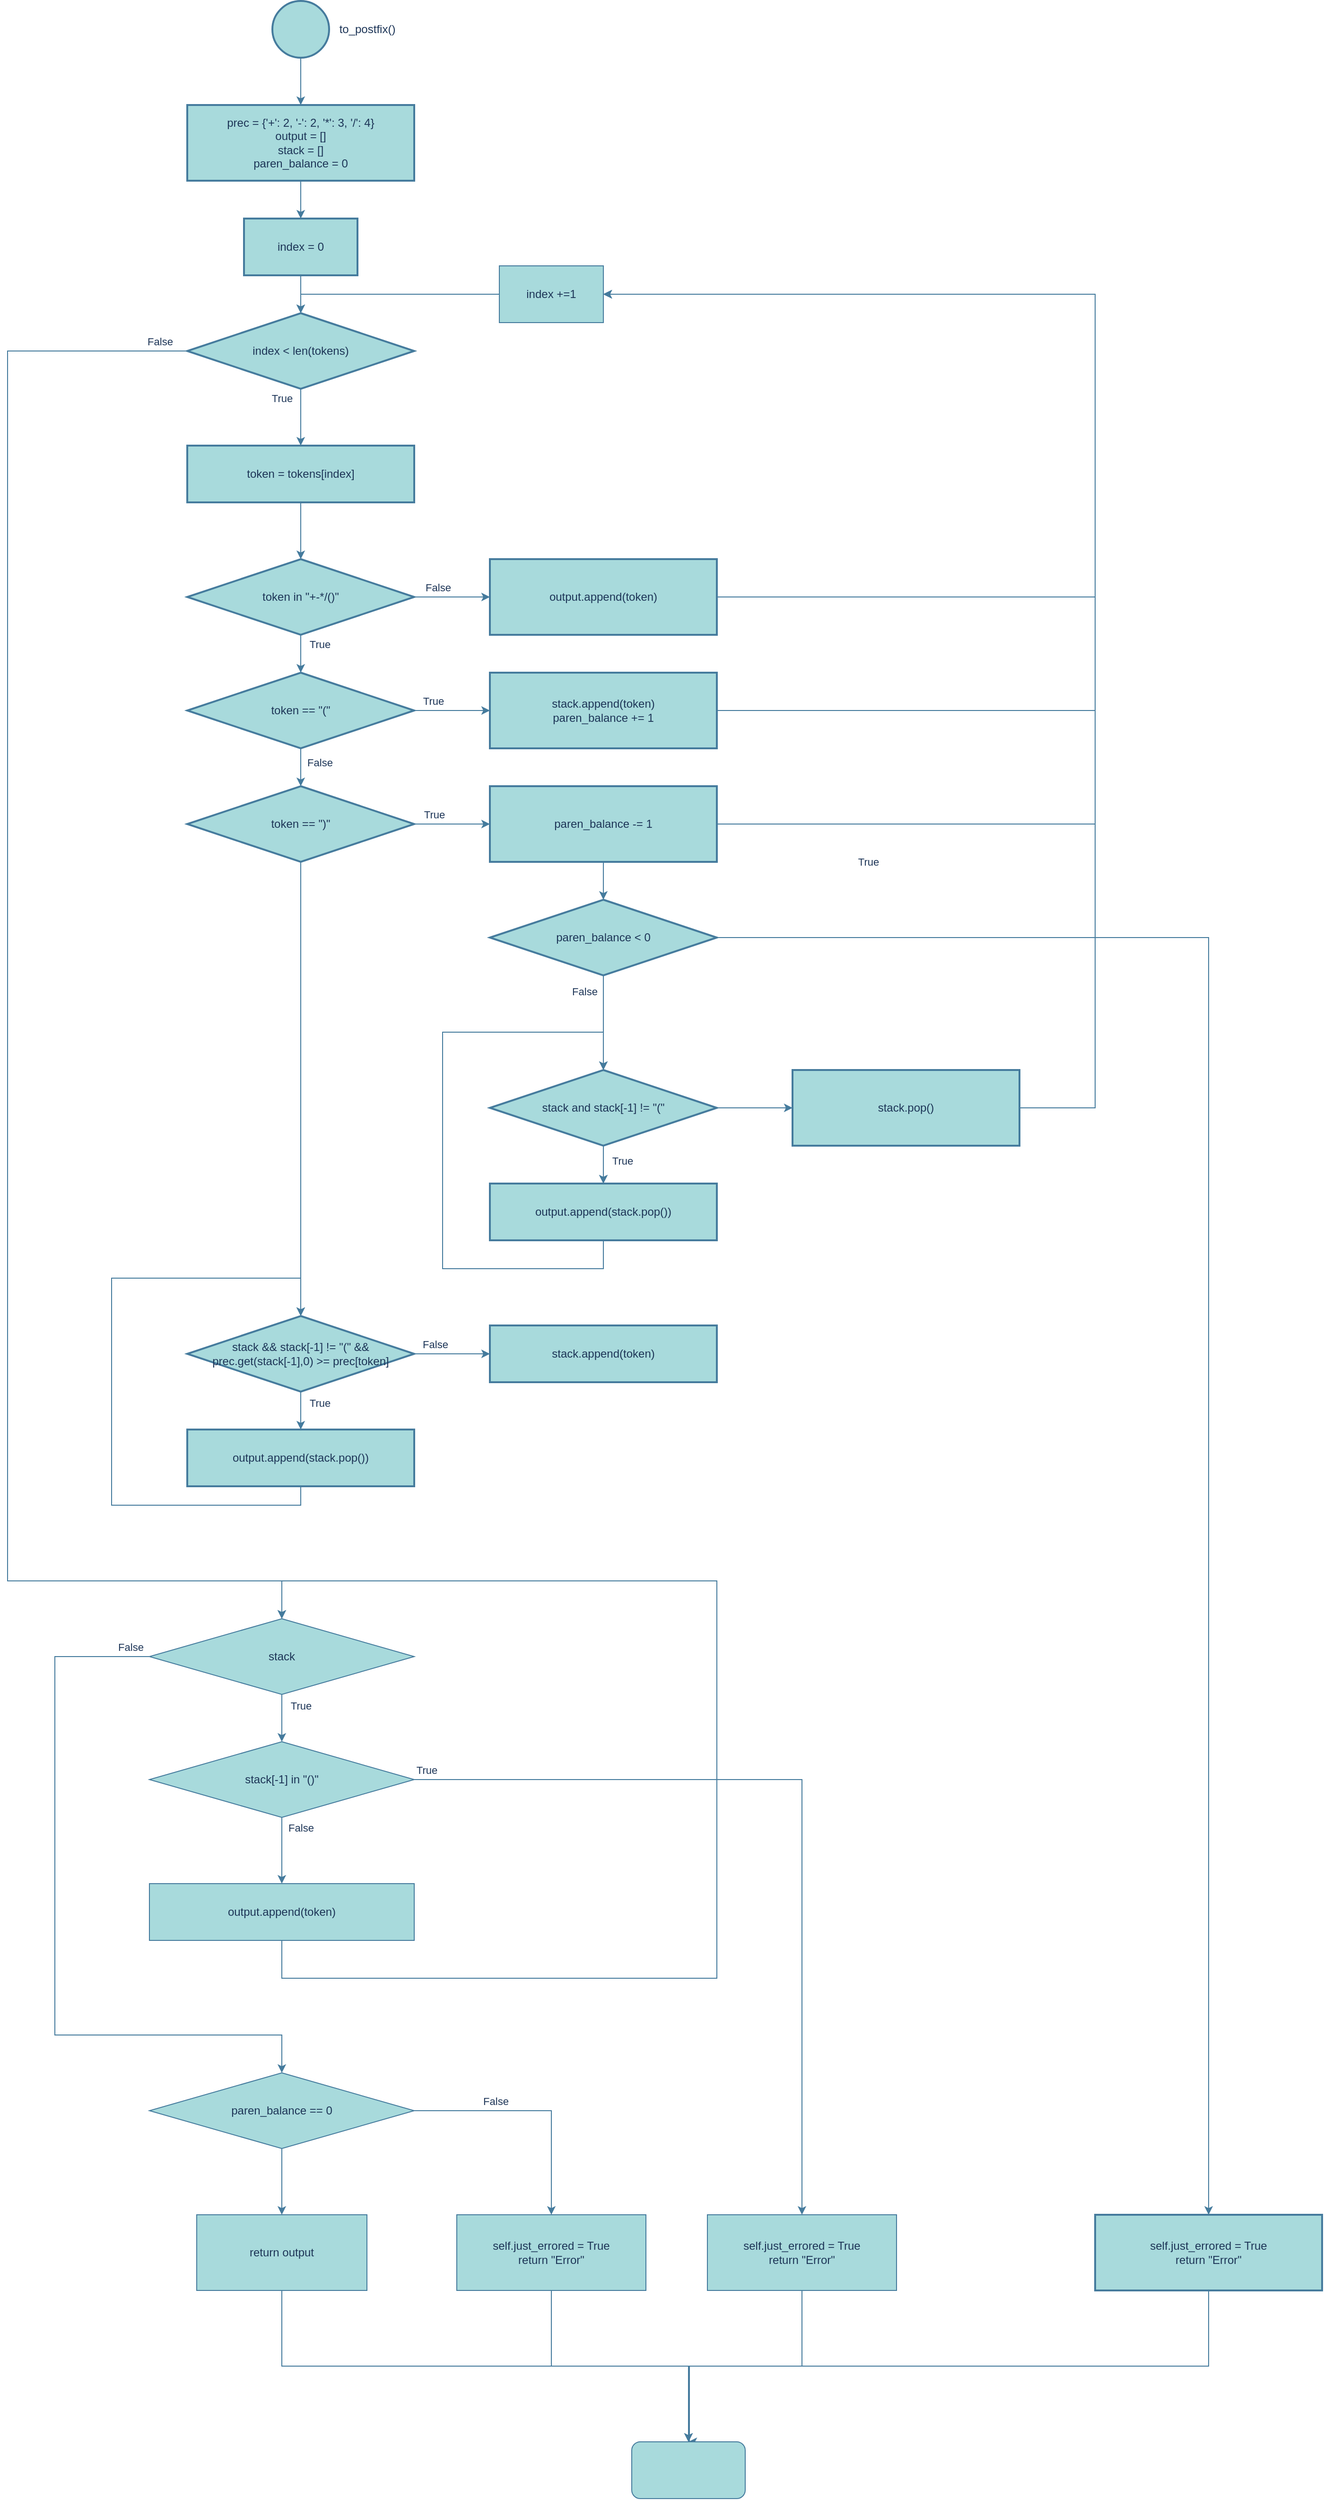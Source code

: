 <mxfile version="26.2.2">
  <diagram name="페이지-1" id="RvoyRt_a5MixvkpAh6uK">
    <mxGraphModel dx="4540" dy="2810" grid="1" gridSize="10" guides="1" tooltips="1" connect="1" arrows="1" fold="1" page="1" pageScale="1" pageWidth="4681" pageHeight="3300" math="0" shadow="0">
      <root>
        <mxCell id="0" />
        <mxCell id="1" parent="0" />
        <mxCell id="yAGsN3SbYWaBe6HwbDUe-1" value="" style="edgeStyle=orthogonalEdgeStyle;rounded=0;orthogonalLoop=1;jettySize=auto;html=1;strokeColor=#457B9D;fontColor=#1D3557;fillColor=#A8DADC;" edge="1" parent="1" source="yAGsN3SbYWaBe6HwbDUe-2" target="yAGsN3SbYWaBe6HwbDUe-5">
          <mxGeometry relative="1" as="geometry" />
        </mxCell>
        <mxCell id="yAGsN3SbYWaBe6HwbDUe-2" value="" style="strokeWidth=2;html=1;shape=mxgraph.flowchart.start_2;whiteSpace=wrap;strokeColor=#457B9D;fontColor=#1D3557;fillColor=#A8DADC;" vertex="1" parent="1">
          <mxGeometry x="570" y="130" width="60" height="60" as="geometry" />
        </mxCell>
        <mxCell id="yAGsN3SbYWaBe6HwbDUe-3" value="to_postfix()" style="text;html=1;align=center;verticalAlign=middle;resizable=0;points=[];autosize=1;strokeColor=none;fillColor=none;fontColor=#1D3557;" vertex="1" parent="1">
          <mxGeometry x="630" y="145" width="80" height="30" as="geometry" />
        </mxCell>
        <mxCell id="yAGsN3SbYWaBe6HwbDUe-4" value="" style="edgeStyle=orthogonalEdgeStyle;rounded=0;orthogonalLoop=1;jettySize=auto;html=1;strokeColor=#457B9D;fontColor=#1D3557;fillColor=#A8DADC;" edge="1" parent="1" source="yAGsN3SbYWaBe6HwbDUe-5" target="yAGsN3SbYWaBe6HwbDUe-7">
          <mxGeometry relative="1" as="geometry" />
        </mxCell>
        <mxCell id="yAGsN3SbYWaBe6HwbDUe-5" value="prec = {&#39;+&#39;: 2, &#39;-&#39;: 2, &#39;*&#39;: 3, &#39;/&#39;: 4}&lt;div&gt;output = []&lt;/div&gt;&lt;div&gt;stack = []&lt;/div&gt;&lt;div&gt;paren_balance = 0&lt;/div&gt;" style="whiteSpace=wrap;html=1;fillColor=#A8DADC;strokeColor=#457B9D;fontColor=#1D3557;strokeWidth=2;" vertex="1" parent="1">
          <mxGeometry x="480" y="240" width="240" height="80" as="geometry" />
        </mxCell>
        <mxCell id="yAGsN3SbYWaBe6HwbDUe-6" value="" style="edgeStyle=orthogonalEdgeStyle;rounded=0;orthogonalLoop=1;jettySize=auto;html=1;strokeColor=#457B9D;fontColor=#1D3557;fillColor=#A8DADC;" edge="1" parent="1" source="yAGsN3SbYWaBe6HwbDUe-7" target="yAGsN3SbYWaBe6HwbDUe-12">
          <mxGeometry relative="1" as="geometry" />
        </mxCell>
        <mxCell id="yAGsN3SbYWaBe6HwbDUe-7" value="index = 0" style="whiteSpace=wrap;html=1;fillColor=#A8DADC;strokeColor=#457B9D;fontColor=#1D3557;strokeWidth=2;" vertex="1" parent="1">
          <mxGeometry x="540" y="360" width="120" height="60" as="geometry" />
        </mxCell>
        <mxCell id="yAGsN3SbYWaBe6HwbDUe-8" value="" style="edgeStyle=orthogonalEdgeStyle;rounded=0;orthogonalLoop=1;jettySize=auto;html=1;strokeColor=#457B9D;fontColor=#1D3557;fillColor=#A8DADC;" edge="1" parent="1" source="yAGsN3SbYWaBe6HwbDUe-12" target="yAGsN3SbYWaBe6HwbDUe-14">
          <mxGeometry relative="1" as="geometry" />
        </mxCell>
        <mxCell id="yAGsN3SbYWaBe6HwbDUe-9" value="True" style="edgeLabel;html=1;align=center;verticalAlign=middle;resizable=0;points=[];strokeColor=#457B9D;fontColor=#1D3557;fillColor=#A8DADC;" vertex="1" connectable="0" parent="yAGsN3SbYWaBe6HwbDUe-8">
          <mxGeometry x="-0.343" y="2" relative="1" as="geometry">
            <mxPoint x="-22" y="-10" as="offset" />
          </mxGeometry>
        </mxCell>
        <mxCell id="yAGsN3SbYWaBe6HwbDUe-10" style="edgeStyle=orthogonalEdgeStyle;rounded=0;orthogonalLoop=1;jettySize=auto;html=1;entryX=0.5;entryY=0;entryDx=0;entryDy=0;strokeColor=#457B9D;fontColor=#1D3557;fillColor=#A8DADC;" edge="1" parent="1" source="yAGsN3SbYWaBe6HwbDUe-12" target="yAGsN3SbYWaBe6HwbDUe-64">
          <mxGeometry relative="1" as="geometry">
            <Array as="points">
              <mxPoint x="290" y="500" />
              <mxPoint x="290" y="1800" />
              <mxPoint x="580" y="1800" />
            </Array>
          </mxGeometry>
        </mxCell>
        <mxCell id="yAGsN3SbYWaBe6HwbDUe-11" value="False" style="edgeLabel;html=1;align=center;verticalAlign=middle;resizable=0;points=[];strokeColor=#457B9D;fontColor=#1D3557;fillColor=#A8DADC;" vertex="1" connectable="0" parent="yAGsN3SbYWaBe6HwbDUe-10">
          <mxGeometry x="-0.895" relative="1" as="geometry">
            <mxPoint x="66" y="-10" as="offset" />
          </mxGeometry>
        </mxCell>
        <mxCell id="yAGsN3SbYWaBe6HwbDUe-12" value="index &amp;lt; len(tokens)" style="rhombus;whiteSpace=wrap;html=1;fillColor=#A8DADC;strokeColor=#457B9D;fontColor=#1D3557;strokeWidth=2;" vertex="1" parent="1">
          <mxGeometry x="480" y="460" width="240" height="80" as="geometry" />
        </mxCell>
        <mxCell id="yAGsN3SbYWaBe6HwbDUe-13" value="" style="edgeStyle=orthogonalEdgeStyle;rounded=0;orthogonalLoop=1;jettySize=auto;html=1;strokeColor=#457B9D;fontColor=#1D3557;fillColor=#A8DADC;" edge="1" parent="1" source="yAGsN3SbYWaBe6HwbDUe-14" target="yAGsN3SbYWaBe6HwbDUe-19">
          <mxGeometry relative="1" as="geometry" />
        </mxCell>
        <mxCell id="yAGsN3SbYWaBe6HwbDUe-14" value="token = tokens[index]" style="whiteSpace=wrap;html=1;fillColor=#A8DADC;strokeColor=#457B9D;fontColor=#1D3557;strokeWidth=2;" vertex="1" parent="1">
          <mxGeometry x="480" y="600" width="240" height="60" as="geometry" />
        </mxCell>
        <mxCell id="yAGsN3SbYWaBe6HwbDUe-15" value="" style="edgeStyle=orthogonalEdgeStyle;rounded=0;orthogonalLoop=1;jettySize=auto;html=1;strokeColor=#457B9D;fontColor=#1D3557;fillColor=#A8DADC;" edge="1" parent="1" source="yAGsN3SbYWaBe6HwbDUe-19" target="yAGsN3SbYWaBe6HwbDUe-21">
          <mxGeometry relative="1" as="geometry" />
        </mxCell>
        <mxCell id="yAGsN3SbYWaBe6HwbDUe-16" value="False" style="edgeLabel;html=1;align=center;verticalAlign=middle;resizable=0;points=[];strokeColor=#457B9D;fontColor=#1D3557;fillColor=#A8DADC;" vertex="1" connectable="0" parent="yAGsN3SbYWaBe6HwbDUe-15">
          <mxGeometry x="-0.375" y="-2" relative="1" as="geometry">
            <mxPoint y="-12" as="offset" />
          </mxGeometry>
        </mxCell>
        <mxCell id="yAGsN3SbYWaBe6HwbDUe-17" value="" style="edgeStyle=orthogonalEdgeStyle;rounded=0;orthogonalLoop=1;jettySize=auto;html=1;strokeColor=#457B9D;fontColor=#1D3557;fillColor=#A8DADC;" edge="1" parent="1" source="yAGsN3SbYWaBe6HwbDUe-19" target="yAGsN3SbYWaBe6HwbDUe-26">
          <mxGeometry relative="1" as="geometry" />
        </mxCell>
        <mxCell id="yAGsN3SbYWaBe6HwbDUe-18" value="True" style="edgeLabel;html=1;align=center;verticalAlign=middle;resizable=0;points=[];strokeColor=#457B9D;fontColor=#1D3557;fillColor=#A8DADC;" vertex="1" connectable="0" parent="yAGsN3SbYWaBe6HwbDUe-17">
          <mxGeometry x="-0.502" y="-1" relative="1" as="geometry">
            <mxPoint x="21" as="offset" />
          </mxGeometry>
        </mxCell>
        <mxCell id="yAGsN3SbYWaBe6HwbDUe-19" value="token in &quot;+-*/()&quot;" style="rhombus;whiteSpace=wrap;html=1;fillColor=#A8DADC;strokeColor=#457B9D;fontColor=#1D3557;strokeWidth=2;" vertex="1" parent="1">
          <mxGeometry x="480" y="720" width="240" height="80" as="geometry" />
        </mxCell>
        <mxCell id="yAGsN3SbYWaBe6HwbDUe-20" style="edgeStyle=orthogonalEdgeStyle;rounded=0;orthogonalLoop=1;jettySize=auto;html=1;entryX=1;entryY=0.5;entryDx=0;entryDy=0;strokeColor=#457B9D;fontColor=#1D3557;fillColor=#A8DADC;" edge="1" parent="1" source="yAGsN3SbYWaBe6HwbDUe-21" target="yAGsN3SbYWaBe6HwbDUe-83">
          <mxGeometry relative="1" as="geometry">
            <Array as="points">
              <mxPoint x="1440" y="760" />
              <mxPoint x="1440" y="440" />
            </Array>
          </mxGeometry>
        </mxCell>
        <mxCell id="yAGsN3SbYWaBe6HwbDUe-21" value="output.append(token)" style="whiteSpace=wrap;html=1;fillColor=#A8DADC;strokeColor=#457B9D;fontColor=#1D3557;strokeWidth=2;" vertex="1" parent="1">
          <mxGeometry x="800" y="720" width="240" height="80" as="geometry" />
        </mxCell>
        <mxCell id="yAGsN3SbYWaBe6HwbDUe-22" value="" style="edgeStyle=orthogonalEdgeStyle;rounded=0;orthogonalLoop=1;jettySize=auto;html=1;strokeColor=#457B9D;fontColor=#1D3557;fillColor=#A8DADC;" edge="1" parent="1" source="yAGsN3SbYWaBe6HwbDUe-26" target="yAGsN3SbYWaBe6HwbDUe-28">
          <mxGeometry relative="1" as="geometry" />
        </mxCell>
        <mxCell id="yAGsN3SbYWaBe6HwbDUe-23" value="True" style="edgeLabel;html=1;align=center;verticalAlign=middle;resizable=0;points=[];strokeColor=#457B9D;fontColor=#1D3557;fillColor=#A8DADC;" vertex="1" connectable="0" parent="yAGsN3SbYWaBe6HwbDUe-22">
          <mxGeometry x="-0.201" y="1" relative="1" as="geometry">
            <mxPoint x="-12" y="-9" as="offset" />
          </mxGeometry>
        </mxCell>
        <mxCell id="yAGsN3SbYWaBe6HwbDUe-24" value="" style="edgeStyle=orthogonalEdgeStyle;rounded=0;orthogonalLoop=1;jettySize=auto;html=1;strokeColor=#457B9D;fontColor=#1D3557;fillColor=#A8DADC;" edge="1" parent="1" source="yAGsN3SbYWaBe6HwbDUe-26" target="yAGsN3SbYWaBe6HwbDUe-32">
          <mxGeometry relative="1" as="geometry" />
        </mxCell>
        <mxCell id="yAGsN3SbYWaBe6HwbDUe-25" value="False" style="edgeLabel;html=1;align=center;verticalAlign=middle;resizable=0;points=[];strokeColor=#457B9D;fontColor=#1D3557;fillColor=#A8DADC;" vertex="1" connectable="0" parent="yAGsN3SbYWaBe6HwbDUe-24">
          <mxGeometry x="-0.257" y="2" relative="1" as="geometry">
            <mxPoint x="18" as="offset" />
          </mxGeometry>
        </mxCell>
        <mxCell id="yAGsN3SbYWaBe6HwbDUe-26" value="token == &quot;(&quot;" style="rhombus;whiteSpace=wrap;html=1;fillColor=#A8DADC;strokeColor=#457B9D;fontColor=#1D3557;strokeWidth=2;" vertex="1" parent="1">
          <mxGeometry x="480" y="840" width="240" height="80" as="geometry" />
        </mxCell>
        <mxCell id="yAGsN3SbYWaBe6HwbDUe-27" style="edgeStyle=orthogonalEdgeStyle;rounded=0;orthogonalLoop=1;jettySize=auto;html=1;entryX=1;entryY=0.5;entryDx=0;entryDy=0;strokeColor=#457B9D;fontColor=#1D3557;fillColor=#A8DADC;" edge="1" parent="1" source="yAGsN3SbYWaBe6HwbDUe-28" target="yAGsN3SbYWaBe6HwbDUe-83">
          <mxGeometry relative="1" as="geometry">
            <Array as="points">
              <mxPoint x="1440" y="880" />
              <mxPoint x="1440" y="440" />
            </Array>
          </mxGeometry>
        </mxCell>
        <mxCell id="yAGsN3SbYWaBe6HwbDUe-28" value="stack.append(token)&lt;div&gt;paren_balance += 1&lt;/div&gt;" style="whiteSpace=wrap;html=1;fillColor=#A8DADC;strokeColor=#457B9D;fontColor=#1D3557;strokeWidth=2;" vertex="1" parent="1">
          <mxGeometry x="800" y="840" width="240" height="80" as="geometry" />
        </mxCell>
        <mxCell id="yAGsN3SbYWaBe6HwbDUe-29" value="" style="edgeStyle=orthogonalEdgeStyle;rounded=0;orthogonalLoop=1;jettySize=auto;html=1;strokeColor=#457B9D;fontColor=#1D3557;fillColor=#A8DADC;" edge="1" parent="1" source="yAGsN3SbYWaBe6HwbDUe-32" target="yAGsN3SbYWaBe6HwbDUe-35">
          <mxGeometry relative="1" as="geometry" />
        </mxCell>
        <mxCell id="yAGsN3SbYWaBe6HwbDUe-30" value="True" style="edgeLabel;html=1;align=center;verticalAlign=middle;resizable=0;points=[];strokeColor=#457B9D;fontColor=#1D3557;fillColor=#A8DADC;" vertex="1" connectable="0" parent="yAGsN3SbYWaBe6HwbDUe-29">
          <mxGeometry x="-0.734" y="2" relative="1" as="geometry">
            <mxPoint x="10" y="-8" as="offset" />
          </mxGeometry>
        </mxCell>
        <mxCell id="yAGsN3SbYWaBe6HwbDUe-31" value="" style="edgeStyle=orthogonalEdgeStyle;rounded=0;orthogonalLoop=1;jettySize=auto;html=1;strokeColor=#457B9D;fontColor=#1D3557;fillColor=#A8DADC;" edge="1" parent="1" source="yAGsN3SbYWaBe6HwbDUe-32" target="yAGsN3SbYWaBe6HwbDUe-56">
          <mxGeometry relative="1" as="geometry" />
        </mxCell>
        <mxCell id="yAGsN3SbYWaBe6HwbDUe-32" value="token == &quot;)&quot;" style="rhombus;whiteSpace=wrap;html=1;fillColor=#A8DADC;strokeColor=#457B9D;fontColor=#1D3557;strokeWidth=2;" vertex="1" parent="1">
          <mxGeometry x="480" y="960" width="240" height="80" as="geometry" />
        </mxCell>
        <mxCell id="yAGsN3SbYWaBe6HwbDUe-33" value="" style="edgeStyle=orthogonalEdgeStyle;rounded=0;orthogonalLoop=1;jettySize=auto;html=1;strokeColor=#457B9D;fontColor=#1D3557;fillColor=#A8DADC;" edge="1" parent="1" source="yAGsN3SbYWaBe6HwbDUe-35" target="yAGsN3SbYWaBe6HwbDUe-40">
          <mxGeometry relative="1" as="geometry" />
        </mxCell>
        <mxCell id="yAGsN3SbYWaBe6HwbDUe-34" style="edgeStyle=orthogonalEdgeStyle;rounded=0;orthogonalLoop=1;jettySize=auto;html=1;entryX=1;entryY=0.5;entryDx=0;entryDy=0;strokeColor=#457B9D;fontColor=#1D3557;fillColor=#A8DADC;" edge="1" parent="1" source="yAGsN3SbYWaBe6HwbDUe-35" target="yAGsN3SbYWaBe6HwbDUe-83">
          <mxGeometry relative="1" as="geometry">
            <Array as="points">
              <mxPoint x="1440" y="1000" />
              <mxPoint x="1440" y="440" />
            </Array>
          </mxGeometry>
        </mxCell>
        <mxCell id="yAGsN3SbYWaBe6HwbDUe-35" value="paren_balance -= 1" style="whiteSpace=wrap;html=1;fillColor=#A8DADC;strokeColor=#457B9D;fontColor=#1D3557;strokeWidth=2;" vertex="1" parent="1">
          <mxGeometry x="800" y="960" width="240" height="80" as="geometry" />
        </mxCell>
        <mxCell id="yAGsN3SbYWaBe6HwbDUe-36" value="" style="edgeStyle=orthogonalEdgeStyle;rounded=0;orthogonalLoop=1;jettySize=auto;html=1;strokeColor=#457B9D;fontColor=#1D3557;fillColor=#A8DADC;" edge="1" parent="1" source="yAGsN3SbYWaBe6HwbDUe-40" target="yAGsN3SbYWaBe6HwbDUe-42">
          <mxGeometry relative="1" as="geometry" />
        </mxCell>
        <mxCell id="yAGsN3SbYWaBe6HwbDUe-37" value="True" style="edgeLabel;html=1;align=center;verticalAlign=middle;resizable=0;points=[];strokeColor=#457B9D;fontColor=#1D3557;fillColor=#A8DADC;" vertex="1" connectable="0" parent="yAGsN3SbYWaBe6HwbDUe-36">
          <mxGeometry x="-0.009" relative="1" as="geometry">
            <mxPoint x="-360" y="-487" as="offset" />
          </mxGeometry>
        </mxCell>
        <mxCell id="yAGsN3SbYWaBe6HwbDUe-38" value="" style="edgeStyle=orthogonalEdgeStyle;rounded=0;orthogonalLoop=1;jettySize=auto;html=1;strokeColor=#457B9D;fontColor=#1D3557;fillColor=#A8DADC;" edge="1" parent="1" source="yAGsN3SbYWaBe6HwbDUe-40" target="yAGsN3SbYWaBe6HwbDUe-47">
          <mxGeometry relative="1" as="geometry" />
        </mxCell>
        <mxCell id="yAGsN3SbYWaBe6HwbDUe-39" value="False" style="edgeLabel;html=1;align=center;verticalAlign=middle;resizable=0;points=[];strokeColor=#457B9D;fontColor=#1D3557;fillColor=#A8DADC;" vertex="1" connectable="0" parent="yAGsN3SbYWaBe6HwbDUe-38">
          <mxGeometry x="-0.266" relative="1" as="geometry">
            <mxPoint x="-20" y="-20" as="offset" />
          </mxGeometry>
        </mxCell>
        <mxCell id="yAGsN3SbYWaBe6HwbDUe-40" value="paren_balance &amp;lt; 0" style="rhombus;whiteSpace=wrap;html=1;fillColor=#A8DADC;strokeColor=#457B9D;fontColor=#1D3557;strokeWidth=2;" vertex="1" parent="1">
          <mxGeometry x="800" y="1080" width="240" height="80" as="geometry" />
        </mxCell>
        <mxCell id="yAGsN3SbYWaBe6HwbDUe-41" style="edgeStyle=orthogonalEdgeStyle;rounded=0;orthogonalLoop=1;jettySize=auto;html=1;strokeColor=#457B9D;fontColor=#1D3557;fillColor=#A8DADC;" edge="1" parent="1" source="yAGsN3SbYWaBe6HwbDUe-42">
          <mxGeometry relative="1" as="geometry">
            <mxPoint x="1010" y="2710" as="targetPoint" />
            <Array as="points">
              <mxPoint x="1560" y="2630" />
              <mxPoint x="1011" y="2630" />
              <mxPoint x="1011" y="2710" />
            </Array>
          </mxGeometry>
        </mxCell>
        <mxCell id="yAGsN3SbYWaBe6HwbDUe-42" value="self.just_errored = True&lt;div&gt;return &quot;Error&quot;&lt;/div&gt;" style="whiteSpace=wrap;html=1;fillColor=#A8DADC;strokeColor=#457B9D;fontColor=#1D3557;strokeWidth=2;" vertex="1" parent="1">
          <mxGeometry x="1440" y="2470" width="240" height="80" as="geometry" />
        </mxCell>
        <mxCell id="yAGsN3SbYWaBe6HwbDUe-43" value="" style="edgeStyle=orthogonalEdgeStyle;rounded=0;orthogonalLoop=1;jettySize=auto;html=1;strokeColor=#457B9D;fontColor=#1D3557;fillColor=#A8DADC;" edge="1" parent="1" source="yAGsN3SbYWaBe6HwbDUe-47" target="yAGsN3SbYWaBe6HwbDUe-49">
          <mxGeometry relative="1" as="geometry" />
        </mxCell>
        <mxCell id="yAGsN3SbYWaBe6HwbDUe-44" value="" style="edgeStyle=orthogonalEdgeStyle;rounded=0;orthogonalLoop=1;jettySize=auto;html=1;strokeColor=#457B9D;fontColor=#1D3557;fillColor=#A8DADC;" edge="1" parent="1" source="yAGsN3SbYWaBe6HwbDUe-47" target="yAGsN3SbYWaBe6HwbDUe-49">
          <mxGeometry relative="1" as="geometry" />
        </mxCell>
        <mxCell id="yAGsN3SbYWaBe6HwbDUe-45" value="True" style="edgeLabel;html=1;align=center;verticalAlign=middle;resizable=0;points=[];strokeColor=#457B9D;fontColor=#1D3557;fillColor=#A8DADC;" vertex="1" connectable="0" parent="yAGsN3SbYWaBe6HwbDUe-44">
          <mxGeometry x="-0.222" relative="1" as="geometry">
            <mxPoint x="20" as="offset" />
          </mxGeometry>
        </mxCell>
        <mxCell id="yAGsN3SbYWaBe6HwbDUe-46" value="" style="edgeStyle=orthogonalEdgeStyle;rounded=0;orthogonalLoop=1;jettySize=auto;html=1;strokeColor=#457B9D;fontColor=#1D3557;fillColor=#A8DADC;" edge="1" parent="1" source="yAGsN3SbYWaBe6HwbDUe-47" target="yAGsN3SbYWaBe6HwbDUe-51">
          <mxGeometry relative="1" as="geometry" />
        </mxCell>
        <mxCell id="yAGsN3SbYWaBe6HwbDUe-47" value="stack and stack[-1] != &quot;(&quot;" style="rhombus;whiteSpace=wrap;html=1;fillColor=#A8DADC;strokeColor=#457B9D;fontColor=#1D3557;strokeWidth=2;" vertex="1" parent="1">
          <mxGeometry x="800" y="1260" width="240" height="80" as="geometry" />
        </mxCell>
        <mxCell id="yAGsN3SbYWaBe6HwbDUe-48" style="edgeStyle=orthogonalEdgeStyle;rounded=0;orthogonalLoop=1;jettySize=auto;html=1;entryX=0.5;entryY=0;entryDx=0;entryDy=0;strokeColor=#457B9D;fontColor=#1D3557;fillColor=#A8DADC;" edge="1" parent="1" source="yAGsN3SbYWaBe6HwbDUe-49" target="yAGsN3SbYWaBe6HwbDUe-47">
          <mxGeometry relative="1" as="geometry">
            <Array as="points">
              <mxPoint x="920" y="1470" />
              <mxPoint x="750" y="1470" />
              <mxPoint x="750" y="1220" />
              <mxPoint x="920" y="1220" />
            </Array>
          </mxGeometry>
        </mxCell>
        <mxCell id="yAGsN3SbYWaBe6HwbDUe-49" value="output.append(stack.pop())" style="whiteSpace=wrap;html=1;fillColor=#A8DADC;strokeColor=#457B9D;fontColor=#1D3557;strokeWidth=2;" vertex="1" parent="1">
          <mxGeometry x="800" y="1380" width="240" height="60" as="geometry" />
        </mxCell>
        <mxCell id="yAGsN3SbYWaBe6HwbDUe-50" style="edgeStyle=orthogonalEdgeStyle;rounded=0;orthogonalLoop=1;jettySize=auto;html=1;entryX=1;entryY=0.5;entryDx=0;entryDy=0;strokeColor=#457B9D;fontColor=#1D3557;fillColor=#A8DADC;" edge="1" parent="1" source="yAGsN3SbYWaBe6HwbDUe-51" target="yAGsN3SbYWaBe6HwbDUe-83">
          <mxGeometry relative="1" as="geometry">
            <Array as="points">
              <mxPoint x="1440" y="1300" />
              <mxPoint x="1440" y="440" />
            </Array>
          </mxGeometry>
        </mxCell>
        <mxCell id="yAGsN3SbYWaBe6HwbDUe-51" value="stack.pop()" style="whiteSpace=wrap;html=1;fillColor=#A8DADC;strokeColor=#457B9D;fontColor=#1D3557;strokeWidth=2;" vertex="1" parent="1">
          <mxGeometry x="1120" y="1260" width="240" height="80" as="geometry" />
        </mxCell>
        <mxCell id="yAGsN3SbYWaBe6HwbDUe-52" value="" style="edgeStyle=orthogonalEdgeStyle;rounded=0;orthogonalLoop=1;jettySize=auto;html=1;strokeColor=#457B9D;fontColor=#1D3557;fillColor=#A8DADC;" edge="1" parent="1" source="yAGsN3SbYWaBe6HwbDUe-56" target="yAGsN3SbYWaBe6HwbDUe-57">
          <mxGeometry relative="1" as="geometry" />
        </mxCell>
        <mxCell id="yAGsN3SbYWaBe6HwbDUe-53" value="True" style="edgeLabel;html=1;align=center;verticalAlign=middle;resizable=0;points=[];strokeColor=#457B9D;fontColor=#1D3557;fillColor=#A8DADC;" vertex="1" connectable="0" parent="yAGsN3SbYWaBe6HwbDUe-52">
          <mxGeometry x="-0.429" y="-1" relative="1" as="geometry">
            <mxPoint x="21" as="offset" />
          </mxGeometry>
        </mxCell>
        <mxCell id="yAGsN3SbYWaBe6HwbDUe-54" value="" style="edgeStyle=orthogonalEdgeStyle;rounded=0;orthogonalLoop=1;jettySize=auto;html=1;strokeColor=#457B9D;fontColor=#1D3557;fillColor=#A8DADC;" edge="1" parent="1" source="yAGsN3SbYWaBe6HwbDUe-56" target="yAGsN3SbYWaBe6HwbDUe-59">
          <mxGeometry relative="1" as="geometry" />
        </mxCell>
        <mxCell id="yAGsN3SbYWaBe6HwbDUe-55" value="False" style="edgeLabel;html=1;align=center;verticalAlign=middle;resizable=0;points=[];strokeColor=#457B9D;fontColor=#1D3557;fillColor=#A8DADC;" vertex="1" connectable="0" parent="yAGsN3SbYWaBe6HwbDUe-54">
          <mxGeometry x="-0.458" relative="1" as="geometry">
            <mxPoint y="-10" as="offset" />
          </mxGeometry>
        </mxCell>
        <mxCell id="yAGsN3SbYWaBe6HwbDUe-56" value="stack &amp;amp;&amp;amp;&amp;nbsp;&lt;span style=&quot;background-color: transparent; color: light-dark(rgb(29, 53, 87), rgb(176, 196, 226));&quot;&gt;stack[-1] != &quot;(&quot; &amp;amp;&amp;amp;&lt;/span&gt;&lt;div&gt;prec.get(stack[-1],0) &amp;gt;= prec[token]&lt;/div&gt;" style="rhombus;whiteSpace=wrap;html=1;fillColor=#A8DADC;strokeColor=#457B9D;fontColor=#1D3557;strokeWidth=2;" vertex="1" parent="1">
          <mxGeometry x="480" y="1520" width="240" height="80" as="geometry" />
        </mxCell>
        <mxCell id="yAGsN3SbYWaBe6HwbDUe-57" value="output.append(stack.pop())" style="whiteSpace=wrap;html=1;fillColor=#A8DADC;strokeColor=#457B9D;fontColor=#1D3557;strokeWidth=2;" vertex="1" parent="1">
          <mxGeometry x="480" y="1640" width="240" height="60" as="geometry" />
        </mxCell>
        <mxCell id="yAGsN3SbYWaBe6HwbDUe-58" style="edgeStyle=orthogonalEdgeStyle;rounded=0;orthogonalLoop=1;jettySize=auto;html=1;entryX=0.5;entryY=0;entryDx=0;entryDy=0;strokeColor=#457B9D;fontColor=#1D3557;fillColor=#A8DADC;" edge="1" parent="1" source="yAGsN3SbYWaBe6HwbDUe-57" target="yAGsN3SbYWaBe6HwbDUe-56">
          <mxGeometry relative="1" as="geometry">
            <Array as="points">
              <mxPoint x="600" y="1720" />
              <mxPoint x="400" y="1720" />
              <mxPoint x="400" y="1480" />
              <mxPoint x="600" y="1480" />
            </Array>
          </mxGeometry>
        </mxCell>
        <mxCell id="yAGsN3SbYWaBe6HwbDUe-59" value="stack.append(token)" style="whiteSpace=wrap;html=1;fillColor=#A8DADC;strokeColor=#457B9D;fontColor=#1D3557;strokeWidth=2;" vertex="1" parent="1">
          <mxGeometry x="800" y="1530" width="240" height="60" as="geometry" />
        </mxCell>
        <mxCell id="yAGsN3SbYWaBe6HwbDUe-60" value="" style="edgeStyle=orthogonalEdgeStyle;rounded=0;orthogonalLoop=1;jettySize=auto;html=1;strokeColor=#457B9D;fontColor=#1D3557;fillColor=#A8DADC;" edge="1" parent="1" source="yAGsN3SbYWaBe6HwbDUe-64" target="yAGsN3SbYWaBe6HwbDUe-69">
          <mxGeometry relative="1" as="geometry" />
        </mxCell>
        <mxCell id="yAGsN3SbYWaBe6HwbDUe-61" value="True" style="edgeLabel;html=1;align=center;verticalAlign=middle;resizable=0;points=[];strokeColor=#457B9D;fontColor=#1D3557;fillColor=#A8DADC;" vertex="1" connectable="0" parent="yAGsN3SbYWaBe6HwbDUe-60">
          <mxGeometry x="-0.537" y="3" relative="1" as="geometry">
            <mxPoint x="17" as="offset" />
          </mxGeometry>
        </mxCell>
        <mxCell id="yAGsN3SbYWaBe6HwbDUe-62" value="" style="edgeStyle=orthogonalEdgeStyle;rounded=0;orthogonalLoop=1;jettySize=auto;html=1;strokeColor=#457B9D;fontColor=#1D3557;fillColor=#A8DADC;" edge="1" parent="1" source="yAGsN3SbYWaBe6HwbDUe-64" target="yAGsN3SbYWaBe6HwbDUe-77">
          <mxGeometry relative="1" as="geometry">
            <Array as="points">
              <mxPoint x="340" y="1880" />
              <mxPoint x="340" y="2280" />
              <mxPoint x="580" y="2280" />
            </Array>
          </mxGeometry>
        </mxCell>
        <mxCell id="yAGsN3SbYWaBe6HwbDUe-63" value="False" style="edgeLabel;html=1;align=center;verticalAlign=middle;resizable=0;points=[];strokeColor=#457B9D;fontColor=#1D3557;fillColor=#A8DADC;" vertex="1" connectable="0" parent="yAGsN3SbYWaBe6HwbDUe-62">
          <mxGeometry x="-0.91" y="-3" relative="1" as="geometry">
            <mxPoint x="15" y="-7" as="offset" />
          </mxGeometry>
        </mxCell>
        <mxCell id="yAGsN3SbYWaBe6HwbDUe-64" value="stack" style="rhombus;whiteSpace=wrap;html=1;strokeColor=#457B9D;fontColor=#1D3557;fillColor=#A8DADC;" vertex="1" parent="1">
          <mxGeometry x="440" y="1840" width="280" height="80" as="geometry" />
        </mxCell>
        <mxCell id="yAGsN3SbYWaBe6HwbDUe-65" value="" style="edgeStyle=orthogonalEdgeStyle;rounded=0;orthogonalLoop=1;jettySize=auto;html=1;strokeColor=#457B9D;fontColor=#1D3557;fillColor=#A8DADC;" edge="1" parent="1" source="yAGsN3SbYWaBe6HwbDUe-69" target="yAGsN3SbYWaBe6HwbDUe-71">
          <mxGeometry relative="1" as="geometry" />
        </mxCell>
        <mxCell id="yAGsN3SbYWaBe6HwbDUe-66" value="True" style="edgeLabel;html=1;align=center;verticalAlign=middle;resizable=0;points=[];strokeColor=#457B9D;fontColor=#1D3557;fillColor=#A8DADC;" vertex="1" connectable="0" parent="yAGsN3SbYWaBe6HwbDUe-65">
          <mxGeometry x="-0.45" y="-3" relative="1" as="geometry">
            <mxPoint x="-227" y="-13" as="offset" />
          </mxGeometry>
        </mxCell>
        <mxCell id="yAGsN3SbYWaBe6HwbDUe-67" value="" style="edgeStyle=orthogonalEdgeStyle;rounded=0;orthogonalLoop=1;jettySize=auto;html=1;strokeColor=#457B9D;fontColor=#1D3557;fillColor=#A8DADC;" edge="1" parent="1" source="yAGsN3SbYWaBe6HwbDUe-69" target="yAGsN3SbYWaBe6HwbDUe-73">
          <mxGeometry relative="1" as="geometry" />
        </mxCell>
        <mxCell id="yAGsN3SbYWaBe6HwbDUe-68" value="False" style="edgeLabel;html=1;align=center;verticalAlign=middle;resizable=0;points=[];strokeColor=#457B9D;fontColor=#1D3557;fillColor=#A8DADC;" vertex="1" connectable="0" parent="yAGsN3SbYWaBe6HwbDUe-67">
          <mxGeometry x="-0.36" relative="1" as="geometry">
            <mxPoint x="20" y="-12" as="offset" />
          </mxGeometry>
        </mxCell>
        <mxCell id="yAGsN3SbYWaBe6HwbDUe-69" value="stack[-1] in &quot;()&quot;" style="rhombus;whiteSpace=wrap;html=1;fillColor=#A8DADC;strokeColor=#457B9D;fontColor=#1D3557;" vertex="1" parent="1">
          <mxGeometry x="440" y="1970" width="280" height="80" as="geometry" />
        </mxCell>
        <mxCell id="yAGsN3SbYWaBe6HwbDUe-70" style="edgeStyle=orthogonalEdgeStyle;rounded=0;orthogonalLoop=1;jettySize=auto;html=1;entryX=0.5;entryY=0;entryDx=0;entryDy=0;strokeColor=#457B9D;fontColor=#1D3557;fillColor=#A8DADC;" edge="1" parent="1" source="yAGsN3SbYWaBe6HwbDUe-71" target="yAGsN3SbYWaBe6HwbDUe-84">
          <mxGeometry relative="1" as="geometry" />
        </mxCell>
        <mxCell id="yAGsN3SbYWaBe6HwbDUe-71" value="self.just_errored = True&lt;div&gt;return &quot;Error&quot;&lt;/div&gt;" style="whiteSpace=wrap;html=1;fillColor=#A8DADC;strokeColor=#457B9D;fontColor=#1D3557;" vertex="1" parent="1">
          <mxGeometry x="1030" y="2470" width="200" height="80" as="geometry" />
        </mxCell>
        <mxCell id="yAGsN3SbYWaBe6HwbDUe-72" style="edgeStyle=orthogonalEdgeStyle;rounded=0;orthogonalLoop=1;jettySize=auto;html=1;entryX=0.5;entryY=0;entryDx=0;entryDy=0;strokeColor=#457B9D;fontColor=#1D3557;fillColor=#A8DADC;" edge="1" parent="1" source="yAGsN3SbYWaBe6HwbDUe-73" target="yAGsN3SbYWaBe6HwbDUe-64">
          <mxGeometry relative="1" as="geometry">
            <Array as="points">
              <mxPoint x="580" y="2220" />
              <mxPoint x="1040" y="2220" />
              <mxPoint x="1040" y="1800" />
              <mxPoint x="580" y="1800" />
            </Array>
          </mxGeometry>
        </mxCell>
        <mxCell id="yAGsN3SbYWaBe6HwbDUe-73" value="output.append(token)" style="whiteSpace=wrap;html=1;fillColor=#A8DADC;strokeColor=#457B9D;fontColor=#1D3557;" vertex="1" parent="1">
          <mxGeometry x="440" y="2120" width="280" height="60" as="geometry" />
        </mxCell>
        <mxCell id="yAGsN3SbYWaBe6HwbDUe-74" value="" style="edgeStyle=orthogonalEdgeStyle;rounded=0;orthogonalLoop=1;jettySize=auto;html=1;strokeColor=#457B9D;fontColor=#1D3557;fillColor=#A8DADC;" edge="1" parent="1" source="yAGsN3SbYWaBe6HwbDUe-77" target="yAGsN3SbYWaBe6HwbDUe-79">
          <mxGeometry relative="1" as="geometry" />
        </mxCell>
        <mxCell id="yAGsN3SbYWaBe6HwbDUe-75" value="False" style="edgeLabel;html=1;align=center;verticalAlign=middle;resizable=0;points=[];strokeColor=#457B9D;fontColor=#1D3557;fillColor=#A8DADC;" vertex="1" connectable="0" parent="yAGsN3SbYWaBe6HwbDUe-74">
          <mxGeometry x="-0.325" y="2" relative="1" as="geometry">
            <mxPoint y="-8" as="offset" />
          </mxGeometry>
        </mxCell>
        <mxCell id="yAGsN3SbYWaBe6HwbDUe-76" value="" style="edgeStyle=orthogonalEdgeStyle;rounded=0;orthogonalLoop=1;jettySize=auto;html=1;strokeColor=#457B9D;fontColor=#1D3557;fillColor=#A8DADC;" edge="1" parent="1" source="yAGsN3SbYWaBe6HwbDUe-77" target="yAGsN3SbYWaBe6HwbDUe-81">
          <mxGeometry relative="1" as="geometry" />
        </mxCell>
        <mxCell id="yAGsN3SbYWaBe6HwbDUe-77" value="paren_balance == 0" style="rhombus;whiteSpace=wrap;html=1;fillColor=#A8DADC;strokeColor=#457B9D;fontColor=#1D3557;" vertex="1" parent="1">
          <mxGeometry x="440" y="2320" width="280" height="80" as="geometry" />
        </mxCell>
        <mxCell id="yAGsN3SbYWaBe6HwbDUe-78" style="edgeStyle=orthogonalEdgeStyle;rounded=0;orthogonalLoop=1;jettySize=auto;html=1;entryX=0.5;entryY=0;entryDx=0;entryDy=0;strokeColor=#457B9D;fontColor=#1D3557;fillColor=#A8DADC;" edge="1" parent="1" source="yAGsN3SbYWaBe6HwbDUe-79" target="yAGsN3SbYWaBe6HwbDUe-84">
          <mxGeometry relative="1" as="geometry" />
        </mxCell>
        <mxCell id="yAGsN3SbYWaBe6HwbDUe-79" value="self.just_errored = True&lt;div&gt;return &quot;Error&quot;&lt;/div&gt;" style="whiteSpace=wrap;html=1;fillColor=#A8DADC;strokeColor=#457B9D;fontColor=#1D3557;" vertex="1" parent="1">
          <mxGeometry x="765" y="2470" width="200" height="80" as="geometry" />
        </mxCell>
        <mxCell id="yAGsN3SbYWaBe6HwbDUe-80" style="edgeStyle=orthogonalEdgeStyle;rounded=0;orthogonalLoop=1;jettySize=auto;html=1;entryX=0.5;entryY=0;entryDx=0;entryDy=0;strokeColor=#457B9D;fontColor=#1D3557;fillColor=#A8DADC;" edge="1" parent="1" source="yAGsN3SbYWaBe6HwbDUe-81" target="yAGsN3SbYWaBe6HwbDUe-84">
          <mxGeometry relative="1" as="geometry">
            <Array as="points">
              <mxPoint x="580" y="2630" />
              <mxPoint x="1010" y="2630" />
            </Array>
          </mxGeometry>
        </mxCell>
        <mxCell id="yAGsN3SbYWaBe6HwbDUe-81" value="return output" style="whiteSpace=wrap;html=1;fillColor=#A8DADC;strokeColor=#457B9D;fontColor=#1D3557;" vertex="1" parent="1">
          <mxGeometry x="490" y="2470" width="180" height="80" as="geometry" />
        </mxCell>
        <mxCell id="yAGsN3SbYWaBe6HwbDUe-82" style="edgeStyle=orthogonalEdgeStyle;rounded=0;orthogonalLoop=1;jettySize=auto;html=1;entryX=0.5;entryY=0;entryDx=0;entryDy=0;strokeColor=#457B9D;fontColor=#1D3557;fillColor=#A8DADC;" edge="1" parent="1" source="yAGsN3SbYWaBe6HwbDUe-83" target="yAGsN3SbYWaBe6HwbDUe-12">
          <mxGeometry relative="1" as="geometry">
            <Array as="points">
              <mxPoint x="600" y="440" />
            </Array>
          </mxGeometry>
        </mxCell>
        <mxCell id="yAGsN3SbYWaBe6HwbDUe-83" value="index +=1" style="whiteSpace=wrap;html=1;strokeColor=#457B9D;fontColor=#1D3557;fillColor=#A8DADC;" vertex="1" parent="1">
          <mxGeometry x="810" y="410" width="110" height="60" as="geometry" />
        </mxCell>
        <mxCell id="yAGsN3SbYWaBe6HwbDUe-84" value="" style="rounded=1;whiteSpace=wrap;html=1;strokeColor=#457B9D;fontColor=#1D3557;fillColor=#A8DADC;" vertex="1" parent="1">
          <mxGeometry x="950" y="2710" width="120" height="60" as="geometry" />
        </mxCell>
      </root>
    </mxGraphModel>
  </diagram>
</mxfile>
